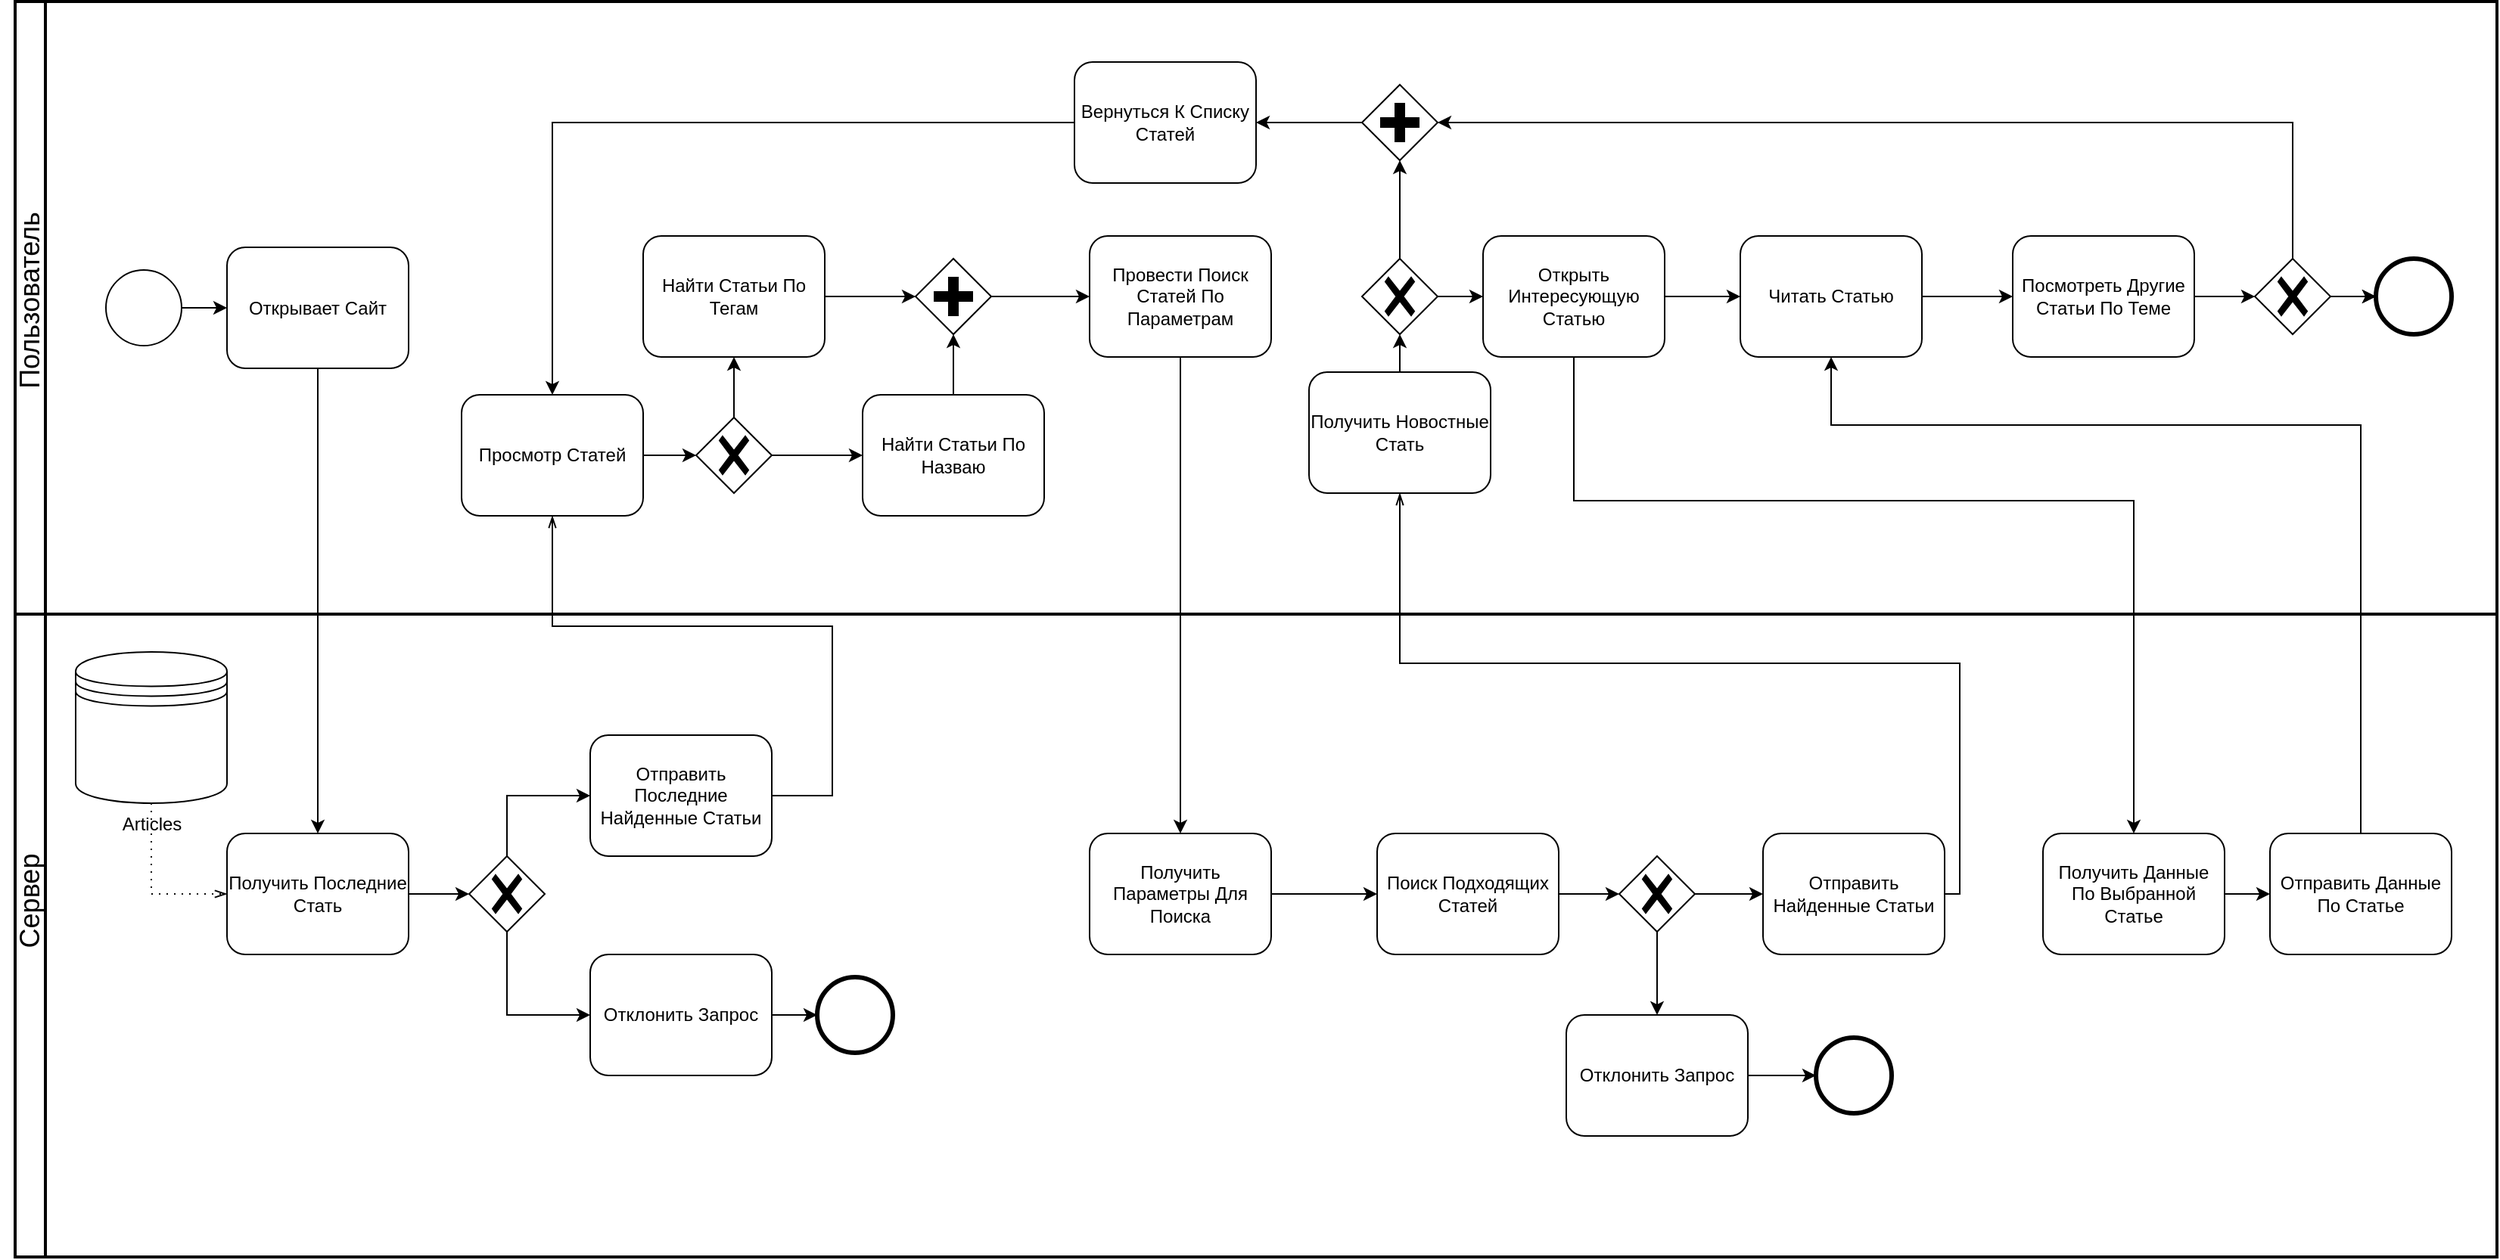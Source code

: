 <mxfile version="24.2.2" type="device">
  <diagram name="Page-1" id="2a216829-ef6e-dabb-86c1-c78162f3ba2b">
    <mxGraphModel dx="1434" dy="780" grid="1" gridSize="10" guides="1" tooltips="1" connect="1" arrows="1" fold="1" page="1" pageScale="1" pageWidth="850" pageHeight="1100" background="none" math="0" shadow="0">
      <root>
        <mxCell id="0" />
        <mxCell id="1" parent="0" />
        <mxCell id="TucjEpPuX23Nhl8czytz-80" value="" style="swimlane;html=1;startSize=20;fontStyle=0;collapsible=0;horizontal=0;swimlaneLine=0;fillColor=none;whiteSpace=wrap;" parent="1" vertex="1">
          <mxGeometry x="310" y="1080" width="1640" height="550" as="geometry" />
        </mxCell>
        <mxCell id="TucjEpPuX23Nhl8czytz-85" value="" style="swimlane;html=1;startSize=20;fontStyle=0;collapsible=0;horizontal=0;swimlaneLine=1;swimlaneFillColor=#ffffff;strokeWidth=2;whiteSpace=wrap;" parent="TucjEpPuX23Nhl8czytz-80" vertex="1">
          <mxGeometry y="-280" width="1640" height="405" as="geometry" />
        </mxCell>
        <mxCell id="7a84cebc1def654-1" value="" style="shape=mxgraph.bpmn.shape;html=1;verticalLabelPosition=bottom;labelBackgroundColor=#ffffff;verticalAlign=top;perimeter=ellipsePerimeter;outline=standard;symbol=general;" parent="TucjEpPuX23Nhl8czytz-85" vertex="1">
          <mxGeometry x="60" y="177.5" width="50" height="50" as="geometry" />
        </mxCell>
        <mxCell id="7a84cebc1def654-2" value="Открывает Сайт" style="shape=ext;rounded=1;html=1;whiteSpace=wrap;" parent="TucjEpPuX23Nhl8czytz-85" vertex="1">
          <mxGeometry x="140" y="162.5" width="120" height="80" as="geometry" />
        </mxCell>
        <mxCell id="7a84cebc1def654-36" style="edgeStyle=orthogonalEdgeStyle;rounded=0;html=1;jettySize=auto;orthogonalLoop=1;entryX=0;entryY=0.5;entryDx=0;entryDy=0;exitX=1;exitY=0.5;exitDx=0;exitDy=0;" parent="TucjEpPuX23Nhl8czytz-85" source="7a84cebc1def654-1" target="7a84cebc1def654-2" edge="1">
          <mxGeometry relative="1" as="geometry">
            <mxPoint x="175" y="193" as="targetPoint" />
            <Array as="points">
              <mxPoint x="140" y="203" />
            </Array>
          </mxGeometry>
        </mxCell>
        <mxCell id="TucjEpPuX23Nhl8czytz-19" value="Провести Поиск Статей По Параметрам" style="shape=ext;rounded=1;html=1;whiteSpace=wrap;" parent="TucjEpPuX23Nhl8czytz-85" vertex="1">
          <mxGeometry x="710" y="155" width="120" height="80" as="geometry" />
        </mxCell>
        <mxCell id="TucjEpPuX23Nhl8czytz-45" style="edgeStyle=orthogonalEdgeStyle;rounded=0;orthogonalLoop=1;jettySize=auto;html=1;entryX=0;entryY=0.5;entryDx=0;entryDy=0;" parent="TucjEpPuX23Nhl8czytz-85" source="0IdrTEg0beJuwS93n00U-23" target="TucjEpPuX23Nhl8czytz-19" edge="1">
          <mxGeometry relative="1" as="geometry" />
        </mxCell>
        <mxCell id="TucjEpPuX23Nhl8czytz-25" value="Найти Статьи По Тегам" style="shape=ext;rounded=1;html=1;whiteSpace=wrap;" parent="TucjEpPuX23Nhl8czytz-85" vertex="1">
          <mxGeometry x="415" y="155" width="120" height="80" as="geometry" />
        </mxCell>
        <mxCell id="TucjEpPuX23Nhl8czytz-27" value="Найти Статьи По Назваю" style="shape=ext;rounded=1;html=1;whiteSpace=wrap;" parent="TucjEpPuX23Nhl8czytz-85" vertex="1">
          <mxGeometry x="560" y="260" width="120" height="80" as="geometry" />
        </mxCell>
        <mxCell id="TucjEpPuX23Nhl8czytz-29" value="Читать Статью" style="shape=ext;rounded=1;html=1;whiteSpace=wrap;" parent="TucjEpPuX23Nhl8czytz-85" vertex="1">
          <mxGeometry x="1140" y="155" width="120" height="80" as="geometry" />
        </mxCell>
        <mxCell id="TucjEpPuX23Nhl8czytz-34" value="" style="points=[[0.145,0.145,0],[0.5,0,0],[0.855,0.145,0],[1,0.5,0],[0.855,0.855,0],[0.5,1,0],[0.145,0.855,0],[0,0.5,0]];shape=mxgraph.bpmn.event;html=1;verticalLabelPosition=bottom;labelBackgroundColor=#ffffff;verticalAlign=top;align=center;perimeter=ellipsePerimeter;outlineConnect=0;aspect=fixed;outline=end;symbol=terminate2;" parent="TucjEpPuX23Nhl8czytz-85" vertex="1">
          <mxGeometry x="1560" y="170" width="50" height="50" as="geometry" />
        </mxCell>
        <mxCell id="TucjEpPuX23Nhl8czytz-67" style="edgeStyle=orthogonalEdgeStyle;rounded=0;orthogonalLoop=1;jettySize=auto;html=1;entryX=0;entryY=0.5;entryDx=0;entryDy=0;" parent="TucjEpPuX23Nhl8czytz-85" source="TucjEpPuX23Nhl8czytz-65" target="TucjEpPuX23Nhl8czytz-29" edge="1">
          <mxGeometry relative="1" as="geometry" />
        </mxCell>
        <mxCell id="TucjEpPuX23Nhl8czytz-65" value="Открыть Интересующую Статью" style="shape=ext;rounded=1;html=1;whiteSpace=wrap;" parent="TucjEpPuX23Nhl8czytz-85" vertex="1">
          <mxGeometry x="970" y="155" width="120" height="80" as="geometry" />
        </mxCell>
        <mxCell id="0IdrTEg0beJuwS93n00U-27" style="edgeStyle=orthogonalEdgeStyle;rounded=0;orthogonalLoop=1;jettySize=auto;html=1;entryX=0.5;entryY=0;entryDx=0;entryDy=0;" parent="TucjEpPuX23Nhl8czytz-85" source="TucjEpPuX23Nhl8czytz-66" target="0IdrTEg0beJuwS93n00U-1" edge="1">
          <mxGeometry relative="1" as="geometry" />
        </mxCell>
        <mxCell id="TucjEpPuX23Nhl8czytz-66" value="Вернуться К Списку Статей" style="shape=ext;rounded=1;html=1;whiteSpace=wrap;" parent="TucjEpPuX23Nhl8czytz-85" vertex="1">
          <mxGeometry x="700" y="40" width="120" height="80" as="geometry" />
        </mxCell>
        <mxCell id="TucjEpPuX23Nhl8czytz-71" value="Посмотреть Другие Статьи По Теме" style="shape=ext;rounded=1;html=1;whiteSpace=wrap;" parent="TucjEpPuX23Nhl8czytz-85" vertex="1">
          <mxGeometry x="1320" y="155" width="120" height="80" as="geometry" />
        </mxCell>
        <mxCell id="TucjEpPuX23Nhl8czytz-73" style="edgeStyle=orthogonalEdgeStyle;rounded=0;orthogonalLoop=1;jettySize=auto;html=1;" parent="TucjEpPuX23Nhl8czytz-85" source="TucjEpPuX23Nhl8czytz-29" target="TucjEpPuX23Nhl8czytz-71" edge="1">
          <mxGeometry relative="1" as="geometry" />
        </mxCell>
        <mxCell id="TucjEpPuX23Nhl8czytz-75" style="edgeStyle=orthogonalEdgeStyle;rounded=0;orthogonalLoop=1;jettySize=auto;html=1;entryX=0;entryY=0.5;entryDx=0;entryDy=0;entryPerimeter=0;" parent="TucjEpPuX23Nhl8czytz-85" target="TucjEpPuX23Nhl8czytz-34" edge="1">
          <mxGeometry relative="1" as="geometry">
            <mxPoint x="1530.0" y="195" as="sourcePoint" />
          </mxGeometry>
        </mxCell>
        <mxCell id="TucjEpPuX23Nhl8czytz-74" style="edgeStyle=orthogonalEdgeStyle;rounded=0;orthogonalLoop=1;jettySize=auto;html=1;" parent="TucjEpPuX23Nhl8czytz-85" source="TucjEpPuX23Nhl8czytz-71" target="0IdrTEg0beJuwS93n00U-32" edge="1">
          <mxGeometry relative="1" as="geometry">
            <mxPoint x="1480" y="195" as="targetPoint" />
          </mxGeometry>
        </mxCell>
        <mxCell id="TucjEpPuX23Nhl8czytz-86" value="&lt;font style=&quot;font-size: 18px;&quot;&gt;Пользователь&lt;/font&gt;" style="text;html=1;align=center;verticalAlign=middle;resizable=0;points=[];autosize=1;strokeColor=none;fillColor=none;rotation=-90;" parent="TucjEpPuX23Nhl8czytz-85" vertex="1">
          <mxGeometry x="-60" y="178" width="140" height="40" as="geometry" />
        </mxCell>
        <mxCell id="0IdrTEg0beJuwS93n00U-17" style="edgeStyle=orthogonalEdgeStyle;rounded=0;orthogonalLoop=1;jettySize=auto;html=1;" parent="TucjEpPuX23Nhl8czytz-85" source="0IdrTEg0beJuwS93n00U-1" target="0IdrTEg0beJuwS93n00U-20" edge="1">
          <mxGeometry relative="1" as="geometry">
            <mxPoint x="450" y="300" as="targetPoint" />
          </mxGeometry>
        </mxCell>
        <mxCell id="0IdrTEg0beJuwS93n00U-1" value="Просмотр Статей" style="shape=ext;rounded=1;html=1;whiteSpace=wrap;" parent="TucjEpPuX23Nhl8czytz-85" vertex="1">
          <mxGeometry x="295" y="260" width="120" height="80" as="geometry" />
        </mxCell>
        <mxCell id="0IdrTEg0beJuwS93n00U-21" style="edgeStyle=orthogonalEdgeStyle;rounded=0;orthogonalLoop=1;jettySize=auto;html=1;entryX=0;entryY=0.5;entryDx=0;entryDy=0;" parent="TucjEpPuX23Nhl8czytz-85" source="0IdrTEg0beJuwS93n00U-20" target="TucjEpPuX23Nhl8czytz-27" edge="1">
          <mxGeometry relative="1" as="geometry" />
        </mxCell>
        <mxCell id="0IdrTEg0beJuwS93n00U-22" style="edgeStyle=orthogonalEdgeStyle;rounded=0;orthogonalLoop=1;jettySize=auto;html=1;" parent="TucjEpPuX23Nhl8czytz-85" source="0IdrTEg0beJuwS93n00U-20" target="TucjEpPuX23Nhl8czytz-25" edge="1">
          <mxGeometry relative="1" as="geometry" />
        </mxCell>
        <mxCell id="0IdrTEg0beJuwS93n00U-20" value="" style="points=[[0.25,0.25,0],[0.5,0,0],[0.75,0.25,0],[1,0.5,0],[0.75,0.75,0],[0.5,1,0],[0.25,0.75,0],[0,0.5,0]];shape=mxgraph.bpmn.gateway2;html=1;verticalLabelPosition=bottom;labelBackgroundColor=#ffffff;verticalAlign=top;align=center;perimeter=rhombusPerimeter;outlineConnect=0;outline=none;symbol=none;gwType=exclusive;" parent="TucjEpPuX23Nhl8czytz-85" vertex="1">
          <mxGeometry x="450" y="275" width="50" height="50" as="geometry" />
        </mxCell>
        <mxCell id="0IdrTEg0beJuwS93n00U-24" value="" style="edgeStyle=orthogonalEdgeStyle;rounded=0;orthogonalLoop=1;jettySize=auto;html=1;entryX=0.5;entryY=1;entryDx=0;entryDy=0;exitX=0.5;exitY=0;exitDx=0;exitDy=0;entryPerimeter=0;" parent="TucjEpPuX23Nhl8czytz-85" source="TucjEpPuX23Nhl8czytz-27" target="0IdrTEg0beJuwS93n00U-23" edge="1">
          <mxGeometry relative="1" as="geometry">
            <mxPoint x="930" y="1060" as="sourcePoint" />
            <mxPoint x="1020" y="1015" as="targetPoint" />
          </mxGeometry>
        </mxCell>
        <mxCell id="0IdrTEg0beJuwS93n00U-25" value="" style="edgeStyle=orthogonalEdgeStyle;rounded=0;orthogonalLoop=1;jettySize=auto;html=1;entryX=0;entryY=0.5;entryDx=0;entryDy=0;" parent="TucjEpPuX23Nhl8czytz-85" source="TucjEpPuX23Nhl8czytz-25" target="0IdrTEg0beJuwS93n00U-23" edge="1">
          <mxGeometry relative="1" as="geometry">
            <mxPoint x="845" y="995" as="sourcePoint" />
            <mxPoint x="1020" y="995" as="targetPoint" />
          </mxGeometry>
        </mxCell>
        <mxCell id="0IdrTEg0beJuwS93n00U-23" value="" style="points=[[0.25,0.25,0],[0.5,0,0],[0.75,0.25,0],[1,0.5,0],[0.75,0.75,0],[0.5,1,0],[0.25,0.75,0],[0,0.5,0]];shape=mxgraph.bpmn.gateway2;html=1;verticalLabelPosition=bottom;labelBackgroundColor=#ffffff;verticalAlign=top;align=center;perimeter=rhombusPerimeter;outlineConnect=0;outline=none;symbol=none;gwType=parallel;" parent="TucjEpPuX23Nhl8czytz-85" vertex="1">
          <mxGeometry x="595" y="170" width="50" height="50" as="geometry" />
        </mxCell>
        <mxCell id="0IdrTEg0beJuwS93n00U-30" style="edgeStyle=orthogonalEdgeStyle;rounded=0;orthogonalLoop=1;jettySize=auto;html=1;" parent="TucjEpPuX23Nhl8czytz-85" source="0IdrTEg0beJuwS93n00U-28" target="TucjEpPuX23Nhl8czytz-66" edge="1">
          <mxGeometry relative="1" as="geometry" />
        </mxCell>
        <mxCell id="0IdrTEg0beJuwS93n00U-28" value="" style="points=[[0.25,0.25,0],[0.5,0,0],[0.75,0.25,0],[1,0.5,0],[0.75,0.75,0],[0.5,1,0],[0.25,0.75,0],[0,0.5,0]];shape=mxgraph.bpmn.gateway2;html=1;verticalLabelPosition=bottom;labelBackgroundColor=#ffffff;verticalAlign=top;align=center;perimeter=rhombusPerimeter;outlineConnect=0;outline=none;symbol=none;gwType=parallel;" parent="TucjEpPuX23Nhl8czytz-85" vertex="1">
          <mxGeometry x="890" y="55" width="50" height="50" as="geometry" />
        </mxCell>
        <mxCell id="0IdrTEg0beJuwS93n00U-31" style="edgeStyle=orthogonalEdgeStyle;rounded=0;orthogonalLoop=1;jettySize=auto;html=1;entryX=1;entryY=0.5;entryDx=0;entryDy=0;entryPerimeter=0;" parent="TucjEpPuX23Nhl8czytz-85" source="0IdrTEg0beJuwS93n00U-32" target="0IdrTEg0beJuwS93n00U-28" edge="1">
          <mxGeometry relative="1" as="geometry">
            <mxPoint x="1505" y="170.0" as="sourcePoint" />
            <Array as="points">
              <mxPoint x="1505" y="80" />
            </Array>
          </mxGeometry>
        </mxCell>
        <mxCell id="0IdrTEg0beJuwS93n00U-33" value="" style="edgeStyle=orthogonalEdgeStyle;rounded=0;orthogonalLoop=1;jettySize=auto;html=1;" parent="TucjEpPuX23Nhl8czytz-85" source="0IdrTEg0beJuwS93n00U-32" target="TucjEpPuX23Nhl8czytz-34" edge="1">
          <mxGeometry relative="1" as="geometry" />
        </mxCell>
        <mxCell id="0IdrTEg0beJuwS93n00U-32" value="" style="points=[[0.25,0.25,0],[0.5,0,0],[0.75,0.25,0],[1,0.5,0],[0.75,0.75,0],[0.5,1,0],[0.25,0.75,0],[0,0.5,0]];shape=mxgraph.bpmn.gateway2;html=1;verticalLabelPosition=bottom;labelBackgroundColor=#ffffff;verticalAlign=top;align=center;perimeter=rhombusPerimeter;outlineConnect=0;outline=none;symbol=none;gwType=exclusive;" parent="TucjEpPuX23Nhl8czytz-85" vertex="1">
          <mxGeometry x="1480" y="170" width="50" height="50" as="geometry" />
        </mxCell>
        <mxCell id="CtIp2IQ8Axbut6lDHe1j-6" value="Получить Новостные Стать" style="shape=ext;rounded=1;html=1;whiteSpace=wrap;" parent="TucjEpPuX23Nhl8czytz-85" vertex="1">
          <mxGeometry x="855" y="245" width="120" height="80" as="geometry" />
        </mxCell>
        <mxCell id="CtIp2IQ8Axbut6lDHe1j-9" style="edgeStyle=orthogonalEdgeStyle;rounded=0;orthogonalLoop=1;jettySize=auto;html=1;" parent="TucjEpPuX23Nhl8czytz-85" source="CtIp2IQ8Axbut6lDHe1j-7" target="TucjEpPuX23Nhl8czytz-65" edge="1">
          <mxGeometry relative="1" as="geometry" />
        </mxCell>
        <mxCell id="CtIp2IQ8Axbut6lDHe1j-10" style="edgeStyle=orthogonalEdgeStyle;rounded=0;orthogonalLoop=1;jettySize=auto;html=1;" parent="TucjEpPuX23Nhl8czytz-85" source="CtIp2IQ8Axbut6lDHe1j-7" target="0IdrTEg0beJuwS93n00U-28" edge="1">
          <mxGeometry relative="1" as="geometry" />
        </mxCell>
        <mxCell id="CtIp2IQ8Axbut6lDHe1j-7" value="" style="points=[[0.25,0.25,0],[0.5,0,0],[0.75,0.25,0],[1,0.5,0],[0.75,0.75,0],[0.5,1,0],[0.25,0.75,0],[0,0.5,0]];shape=mxgraph.bpmn.gateway2;html=1;verticalLabelPosition=bottom;labelBackgroundColor=#ffffff;verticalAlign=top;align=center;perimeter=rhombusPerimeter;outlineConnect=0;outline=none;symbol=none;gwType=exclusive;" parent="TucjEpPuX23Nhl8czytz-85" vertex="1">
          <mxGeometry x="890" y="170" width="50" height="50" as="geometry" />
        </mxCell>
        <mxCell id="CtIp2IQ8Axbut6lDHe1j-8" style="edgeStyle=orthogonalEdgeStyle;rounded=0;orthogonalLoop=1;jettySize=auto;html=1;entryX=0.5;entryY=1;entryDx=0;entryDy=0;entryPerimeter=0;" parent="TucjEpPuX23Nhl8czytz-85" source="CtIp2IQ8Axbut6lDHe1j-6" target="CtIp2IQ8Axbut6lDHe1j-7" edge="1">
          <mxGeometry relative="1" as="geometry" />
        </mxCell>
        <mxCell id="TucjEpPuX23Nhl8czytz-84" value="" style="swimlane;html=1;startSize=20;fontStyle=0;collapsible=0;horizontal=0;swimlaneLine=1;swimlaneFillColor=#ffffff;strokeWidth=2;whiteSpace=wrap;" parent="TucjEpPuX23Nhl8czytz-80" vertex="1">
          <mxGeometry y="125" width="1640" height="425" as="geometry" />
        </mxCell>
        <mxCell id="TucjEpPuX23Nhl8czytz-1" value="Получить Последние Стать" style="shape=ext;rounded=1;html=1;whiteSpace=wrap;" parent="TucjEpPuX23Nhl8czytz-84" vertex="1">
          <mxGeometry x="140" y="145" width="120" height="80" as="geometry" />
        </mxCell>
        <mxCell id="TucjEpPuX23Nhl8czytz-4" style="edgeStyle=orthogonalEdgeStyle;rounded=0;orthogonalLoop=1;jettySize=auto;html=1;" parent="TucjEpPuX23Nhl8czytz-84" source="TucjEpPuX23Nhl8czytz-1" target="0IdrTEg0beJuwS93n00U-2" edge="1">
          <mxGeometry relative="1" as="geometry">
            <mxPoint x="310" y="185" as="targetPoint" />
          </mxGeometry>
        </mxCell>
        <mxCell id="TucjEpPuX23Nhl8czytz-6" value="Отправить Последние Найденные Статьи" style="shape=ext;rounded=1;html=1;whiteSpace=wrap;" parent="TucjEpPuX23Nhl8czytz-84" vertex="1">
          <mxGeometry x="380" y="80" width="120" height="80" as="geometry" />
        </mxCell>
        <mxCell id="TucjEpPuX23Nhl8czytz-8" value="" style="points=[[0.145,0.145,0],[0.5,0,0],[0.855,0.145,0],[1,0.5,0],[0.855,0.855,0],[0.5,1,0],[0.145,0.855,0],[0,0.5,0]];shape=mxgraph.bpmn.event;html=1;verticalLabelPosition=bottom;labelBackgroundColor=#ffffff;verticalAlign=top;align=center;perimeter=ellipsePerimeter;outlineConnect=0;aspect=fixed;outline=end;symbol=terminate2;" parent="TucjEpPuX23Nhl8czytz-84" vertex="1">
          <mxGeometry x="530" y="240" width="50" height="50" as="geometry" />
        </mxCell>
        <mxCell id="TucjEpPuX23Nhl8czytz-10" value="Отклонить Запрос" style="shape=ext;rounded=1;html=1;whiteSpace=wrap;" parent="TucjEpPuX23Nhl8czytz-84" vertex="1">
          <mxGeometry x="380" y="225" width="120" height="80" as="geometry" />
        </mxCell>
        <mxCell id="TucjEpPuX23Nhl8czytz-12" style="edgeStyle=orthogonalEdgeStyle;rounded=0;orthogonalLoop=1;jettySize=auto;html=1;entryX=0;entryY=0.5;entryDx=0;entryDy=0;entryPerimeter=0;" parent="TucjEpPuX23Nhl8czytz-84" source="TucjEpPuX23Nhl8czytz-10" target="TucjEpPuX23Nhl8czytz-8" edge="1">
          <mxGeometry relative="1" as="geometry" />
        </mxCell>
        <mxCell id="TucjEpPuX23Nhl8czytz-40" value="Получить Параметры Для Поиска" style="shape=ext;rounded=1;html=1;whiteSpace=wrap;" parent="TucjEpPuX23Nhl8czytz-84" vertex="1">
          <mxGeometry x="710" y="145" width="120" height="80" as="geometry" />
        </mxCell>
        <mxCell id="TucjEpPuX23Nhl8czytz-49" value="Поиск Подходящих Статей" style="shape=ext;rounded=1;html=1;whiteSpace=wrap;" parent="TucjEpPuX23Nhl8czytz-84" vertex="1">
          <mxGeometry x="900" y="145" width="120" height="80" as="geometry" />
        </mxCell>
        <mxCell id="TucjEpPuX23Nhl8czytz-50" style="edgeStyle=orthogonalEdgeStyle;rounded=0;orthogonalLoop=1;jettySize=auto;html=1;entryX=0;entryY=0.5;entryDx=0;entryDy=0;" parent="TucjEpPuX23Nhl8czytz-84" source="TucjEpPuX23Nhl8czytz-40" target="TucjEpPuX23Nhl8czytz-49" edge="1">
          <mxGeometry relative="1" as="geometry" />
        </mxCell>
        <mxCell id="TucjEpPuX23Nhl8czytz-52" style="edgeStyle=orthogonalEdgeStyle;rounded=0;orthogonalLoop=1;jettySize=auto;html=1;" parent="TucjEpPuX23Nhl8czytz-84" source="TucjEpPuX23Nhl8czytz-49" target="0IdrTEg0beJuwS93n00U-8" edge="1">
          <mxGeometry relative="1" as="geometry">
            <mxPoint x="1060" y="185" as="targetPoint" />
          </mxGeometry>
        </mxCell>
        <mxCell id="TucjEpPuX23Nhl8czytz-53" value="Отклонить Запрос" style="shape=ext;rounded=1;html=1;whiteSpace=wrap;" parent="TucjEpPuX23Nhl8czytz-84" vertex="1">
          <mxGeometry x="1025" y="265" width="120" height="80" as="geometry" />
        </mxCell>
        <mxCell id="TucjEpPuX23Nhl8czytz-56" style="edgeStyle=orthogonalEdgeStyle;rounded=0;orthogonalLoop=1;jettySize=auto;html=1;entryX=0.5;entryY=0;entryDx=0;entryDy=0;" parent="TucjEpPuX23Nhl8czytz-84" source="0IdrTEg0beJuwS93n00U-8" target="TucjEpPuX23Nhl8czytz-53" edge="1">
          <mxGeometry relative="1" as="geometry">
            <mxPoint x="1085" y="210" as="sourcePoint" />
          </mxGeometry>
        </mxCell>
        <mxCell id="TucjEpPuX23Nhl8czytz-54" value="" style="points=[[0.145,0.145,0],[0.5,0,0],[0.855,0.145,0],[1,0.5,0],[0.855,0.855,0],[0.5,1,0],[0.145,0.855,0],[0,0.5,0]];shape=mxgraph.bpmn.event;html=1;verticalLabelPosition=bottom;labelBackgroundColor=#ffffff;verticalAlign=top;align=center;perimeter=ellipsePerimeter;outlineConnect=0;aspect=fixed;outline=end;symbol=terminate2;" parent="TucjEpPuX23Nhl8czytz-84" vertex="1">
          <mxGeometry x="1190" y="280" width="50" height="50" as="geometry" />
        </mxCell>
        <mxCell id="TucjEpPuX23Nhl8czytz-55" style="edgeStyle=orthogonalEdgeStyle;rounded=0;orthogonalLoop=1;jettySize=auto;html=1;entryX=0;entryY=0.5;entryDx=0;entryDy=0;entryPerimeter=0;" parent="TucjEpPuX23Nhl8czytz-84" source="TucjEpPuX23Nhl8czytz-53" target="TucjEpPuX23Nhl8czytz-54" edge="1">
          <mxGeometry relative="1" as="geometry" />
        </mxCell>
        <mxCell id="TucjEpPuX23Nhl8czytz-57" value="Отправить Найденные Статьи" style="shape=ext;rounded=1;html=1;whiteSpace=wrap;" parent="TucjEpPuX23Nhl8czytz-84" vertex="1">
          <mxGeometry x="1155" y="145" width="120" height="80" as="geometry" />
        </mxCell>
        <mxCell id="TucjEpPuX23Nhl8czytz-58" style="edgeStyle=orthogonalEdgeStyle;rounded=0;orthogonalLoop=1;jettySize=auto;html=1;" parent="TucjEpPuX23Nhl8czytz-84" source="0IdrTEg0beJuwS93n00U-8" target="TucjEpPuX23Nhl8czytz-57" edge="1">
          <mxGeometry relative="1" as="geometry">
            <mxPoint x="1110" y="185" as="sourcePoint" />
          </mxGeometry>
        </mxCell>
        <mxCell id="TucjEpPuX23Nhl8czytz-87" value="&lt;font style=&quot;font-size: 18px;&quot;&gt;Сервер&lt;br&gt;&lt;/font&gt;" style="text;html=1;align=center;verticalAlign=middle;resizable=0;points=[];autosize=1;strokeColor=none;fillColor=none;rotation=-90;" parent="TucjEpPuX23Nhl8czytz-84" vertex="1">
          <mxGeometry x="-35" y="170" width="90" height="40" as="geometry" />
        </mxCell>
        <mxCell id="TucjEpPuX23Nhl8czytz-115" style="edgeStyle=orthogonalEdgeStyle;rounded=0;orthogonalLoop=1;jettySize=auto;html=1;entryX=0;entryY=0.5;entryDx=0;entryDy=0;" parent="TucjEpPuX23Nhl8czytz-84" source="TucjEpPuX23Nhl8czytz-88" target="TucjEpPuX23Nhl8czytz-114" edge="1">
          <mxGeometry relative="1" as="geometry" />
        </mxCell>
        <mxCell id="TucjEpPuX23Nhl8czytz-88" value="Получить Данные По Выбранной Статье" style="shape=ext;rounded=1;html=1;whiteSpace=wrap;" parent="TucjEpPuX23Nhl8czytz-84" vertex="1">
          <mxGeometry x="1340" y="145" width="120" height="80" as="geometry" />
        </mxCell>
        <mxCell id="TucjEpPuX23Nhl8czytz-114" value="Отправить Данные По Статье" style="shape=ext;rounded=1;html=1;whiteSpace=wrap;" parent="TucjEpPuX23Nhl8czytz-84" vertex="1">
          <mxGeometry x="1490" y="145" width="120" height="80" as="geometry" />
        </mxCell>
        <mxCell id="0IdrTEg0beJuwS93n00U-4" style="edgeStyle=orthogonalEdgeStyle;rounded=0;orthogonalLoop=1;jettySize=auto;html=1;entryX=0;entryY=0.5;entryDx=0;entryDy=0;exitX=0.5;exitY=0;exitDx=0;exitDy=0;exitPerimeter=0;" parent="TucjEpPuX23Nhl8czytz-84" source="0IdrTEg0beJuwS93n00U-2" target="TucjEpPuX23Nhl8czytz-6" edge="1">
          <mxGeometry relative="1" as="geometry" />
        </mxCell>
        <mxCell id="0IdrTEg0beJuwS93n00U-5" style="edgeStyle=orthogonalEdgeStyle;rounded=0;orthogonalLoop=1;jettySize=auto;html=1;entryX=0;entryY=0.5;entryDx=0;entryDy=0;exitX=0.5;exitY=1;exitDx=0;exitDy=0;exitPerimeter=0;" parent="TucjEpPuX23Nhl8czytz-84" source="0IdrTEg0beJuwS93n00U-2" target="TucjEpPuX23Nhl8czytz-10" edge="1">
          <mxGeometry relative="1" as="geometry" />
        </mxCell>
        <mxCell id="0IdrTEg0beJuwS93n00U-2" value="" style="points=[[0.25,0.25,0],[0.5,0,0],[0.75,0.25,0],[1,0.5,0],[0.75,0.75,0],[0.5,1,0],[0.25,0.75,0],[0,0.5,0]];shape=mxgraph.bpmn.gateway2;html=1;verticalLabelPosition=bottom;labelBackgroundColor=#ffffff;verticalAlign=top;align=center;perimeter=rhombusPerimeter;outlineConnect=0;outline=none;symbol=none;gwType=exclusive;" parent="TucjEpPuX23Nhl8czytz-84" vertex="1">
          <mxGeometry x="300" y="160" width="50" height="50" as="geometry" />
        </mxCell>
        <mxCell id="0IdrTEg0beJuwS93n00U-6" value="Articles" style="shape=datastore;html=1;labelPosition=center;verticalLabelPosition=bottom;align=center;verticalAlign=top;" parent="TucjEpPuX23Nhl8czytz-84" vertex="1">
          <mxGeometry x="40" y="25" width="100" height="100" as="geometry" />
        </mxCell>
        <mxCell id="0IdrTEg0beJuwS93n00U-7" value="" style="edgeStyle=elbowEdgeStyle;fontSize=12;html=1;endFill=0;startFill=0;endSize=6;startSize=6;dashed=1;dashPattern=1 4;endArrow=openThin;startArrow=none;rounded=0;exitX=0.5;exitY=1;exitDx=0;exitDy=0;entryX=0;entryY=0.5;entryDx=0;entryDy=0;" parent="TucjEpPuX23Nhl8czytz-84" source="0IdrTEg0beJuwS93n00U-6" target="TucjEpPuX23Nhl8czytz-1" edge="1">
          <mxGeometry width="160" relative="1" as="geometry">
            <mxPoint x="80" y="120" as="sourcePoint" />
            <mxPoint x="240" y="120" as="targetPoint" />
            <Array as="points">
              <mxPoint x="90" y="160" />
            </Array>
          </mxGeometry>
        </mxCell>
        <mxCell id="0IdrTEg0beJuwS93n00U-8" value="" style="points=[[0.25,0.25,0],[0.5,0,0],[0.75,0.25,0],[1,0.5,0],[0.75,0.75,0],[0.5,1,0],[0.25,0.75,0],[0,0.5,0]];shape=mxgraph.bpmn.gateway2;html=1;verticalLabelPosition=bottom;labelBackgroundColor=#ffffff;verticalAlign=top;align=center;perimeter=rhombusPerimeter;outlineConnect=0;outline=none;symbol=none;gwType=exclusive;" parent="TucjEpPuX23Nhl8czytz-84" vertex="1">
          <mxGeometry x="1060" y="160" width="50" height="50" as="geometry" />
        </mxCell>
        <mxCell id="TucjEpPuX23Nhl8czytz-16" style="edgeStyle=orthogonalEdgeStyle;rounded=0;orthogonalLoop=1;jettySize=auto;html=1;entryX=0.5;entryY=0;entryDx=0;entryDy=0;endArrow=classic;endFill=1;" parent="TucjEpPuX23Nhl8czytz-80" source="7a84cebc1def654-2" target="TucjEpPuX23Nhl8czytz-1" edge="1">
          <mxGeometry relative="1" as="geometry" />
        </mxCell>
        <mxCell id="TucjEpPuX23Nhl8czytz-47" style="edgeStyle=orthogonalEdgeStyle;rounded=0;orthogonalLoop=1;jettySize=auto;html=1;endArrow=classic;endFill=1;" parent="TucjEpPuX23Nhl8czytz-80" source="TucjEpPuX23Nhl8czytz-19" target="TucjEpPuX23Nhl8czytz-40" edge="1">
          <mxGeometry relative="1" as="geometry" />
        </mxCell>
        <mxCell id="TucjEpPuX23Nhl8czytz-90" style="edgeStyle=orthogonalEdgeStyle;rounded=0;orthogonalLoop=1;jettySize=auto;html=1;entryX=0.5;entryY=0;entryDx=0;entryDy=0;endArrow=classic;endFill=1;" parent="TucjEpPuX23Nhl8czytz-80" source="TucjEpPuX23Nhl8czytz-65" target="TucjEpPuX23Nhl8czytz-88" edge="1">
          <mxGeometry relative="1" as="geometry">
            <Array as="points">
              <mxPoint x="1030" y="50" />
              <mxPoint x="1400" y="50" />
            </Array>
          </mxGeometry>
        </mxCell>
        <mxCell id="0IdrTEg0beJuwS93n00U-37" value="" style="edgeStyle=orthogonalEdgeStyle;fontSize=12;html=1;endFill=0;startFill=0;endSize=6;startSize=6;endArrow=openThin;startArrow=none;rounded=0;entryX=0.5;entryY=1;entryDx=0;entryDy=0;exitX=1;exitY=0.5;exitDx=0;exitDy=0;" parent="TucjEpPuX23Nhl8czytz-80" source="TucjEpPuX23Nhl8czytz-57" target="CtIp2IQ8Axbut6lDHe1j-6" edge="1">
          <mxGeometry width="160" relative="1" as="geometry">
            <mxPoint x="1230" y="305" as="sourcePoint" />
            <mxPoint x="1295" y="250" as="targetPoint" />
          </mxGeometry>
        </mxCell>
        <mxCell id="i5ZJGILioLUoDs4VX8Xh-1" style="edgeStyle=orthogonalEdgeStyle;rounded=0;orthogonalLoop=1;jettySize=auto;html=1;entryX=0.5;entryY=1;entryDx=0;entryDy=0;" edge="1" parent="TucjEpPuX23Nhl8czytz-80" source="TucjEpPuX23Nhl8czytz-114" target="TucjEpPuX23Nhl8czytz-29">
          <mxGeometry relative="1" as="geometry">
            <Array as="points">
              <mxPoint x="1550" />
              <mxPoint x="1200" />
            </Array>
          </mxGeometry>
        </mxCell>
        <mxCell id="0IdrTEg0beJuwS93n00U-12" value="" style="edgeStyle=orthogonalEdgeStyle;fontSize=12;html=1;endFill=0;startFill=0;endSize=6;startSize=6;endArrow=openThin;startArrow=none;rounded=0;exitX=1;exitY=0.5;exitDx=0;exitDy=0;entryX=0.5;entryY=1;entryDx=0;entryDy=0;" parent="TucjEpPuX23Nhl8czytz-80" source="TucjEpPuX23Nhl8czytz-6" target="0IdrTEg0beJuwS93n00U-1" edge="1">
          <mxGeometry width="160" relative="1" as="geometry">
            <mxPoint x="520" y="265" as="sourcePoint" />
            <mxPoint x="540" y="195" as="targetPoint" />
            <Array as="points">
              <mxPoint x="540" y="245" />
              <mxPoint x="540" y="133" />
              <mxPoint x="355" y="133" />
            </Array>
          </mxGeometry>
        </mxCell>
      </root>
    </mxGraphModel>
  </diagram>
</mxfile>
